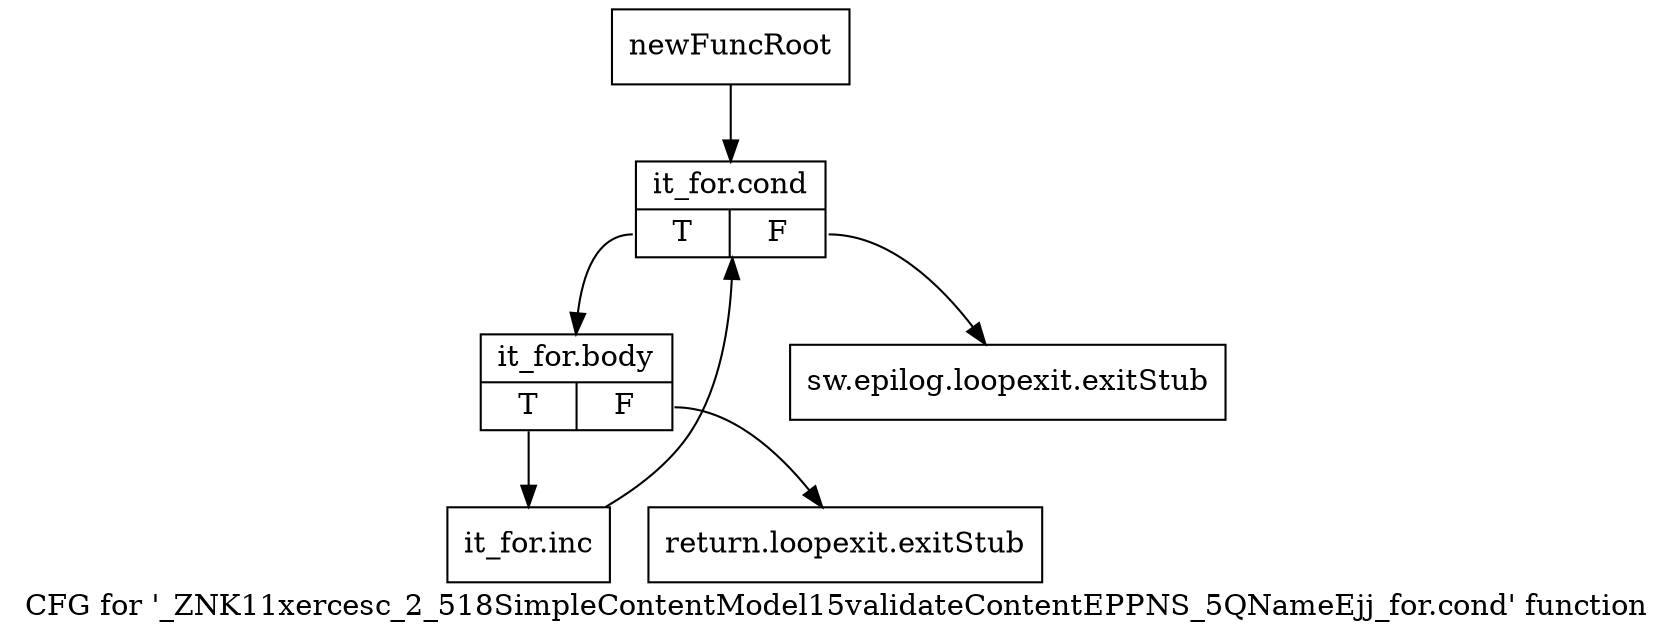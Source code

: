 digraph "CFG for '_ZNK11xercesc_2_518SimpleContentModel15validateContentEPPNS_5QNameEjj_for.cond' function" {
	label="CFG for '_ZNK11xercesc_2_518SimpleContentModel15validateContentEPPNS_5QNameEjj_for.cond' function";

	Node0x99fed90 [shape=record,label="{newFuncRoot}"];
	Node0x99fed90 -> Node0x99fee80;
	Node0x99fede0 [shape=record,label="{sw.epilog.loopexit.exitStub}"];
	Node0x99fee30 [shape=record,label="{return.loopexit.exitStub}"];
	Node0x99fee80 [shape=record,label="{it_for.cond|{<s0>T|<s1>F}}"];
	Node0x99fee80:s0 -> Node0x99feed0;
	Node0x99fee80:s1 -> Node0x99fede0;
	Node0x99feed0 [shape=record,label="{it_for.body|{<s0>T|<s1>F}}"];
	Node0x99feed0:s0 -> Node0x99fef20;
	Node0x99feed0:s1 -> Node0x99fee30;
	Node0x99fef20 [shape=record,label="{it_for.inc}"];
	Node0x99fef20 -> Node0x99fee80;
}
